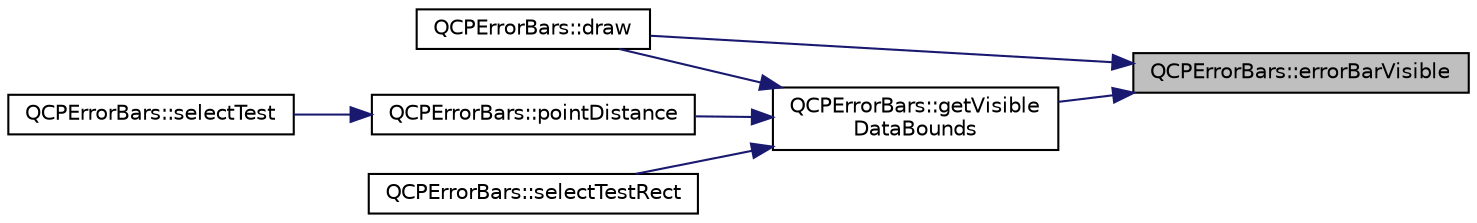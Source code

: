digraph "QCPErrorBars::errorBarVisible"
{
 // LATEX_PDF_SIZE
  edge [fontname="Helvetica",fontsize="10",labelfontname="Helvetica",labelfontsize="10"];
  node [fontname="Helvetica",fontsize="10",shape=record];
  rankdir="RL";
  Node1 [label="QCPErrorBars::errorBarVisible",height=0.2,width=0.4,color="black", fillcolor="grey75", style="filled", fontcolor="black",tooltip=" "];
  Node1 -> Node2 [dir="back",color="midnightblue",fontsize="10",style="solid",fontname="Helvetica"];
  Node2 [label="QCPErrorBars::draw",height=0.2,width=0.4,color="black", fillcolor="white", style="filled",URL="$classQCPErrorBars.html#a801e85931372abf2a1034bfb2eac5cd2",tooltip=" "];
  Node1 -> Node3 [dir="back",color="midnightblue",fontsize="10",style="solid",fontname="Helvetica"];
  Node3 [label="QCPErrorBars::getVisible\lDataBounds",height=0.2,width=0.4,color="black", fillcolor="white", style="filled",URL="$classQCPErrorBars.html#aac9ffa98815035d300b2e9a67495ba4c",tooltip=" "];
  Node3 -> Node2 [dir="back",color="midnightblue",fontsize="10",style="solid",fontname="Helvetica"];
  Node3 -> Node4 [dir="back",color="midnightblue",fontsize="10",style="solid",fontname="Helvetica"];
  Node4 [label="QCPErrorBars::pointDistance",height=0.2,width=0.4,color="black", fillcolor="white", style="filled",URL="$classQCPErrorBars.html#a8e904076bad643f43af28b95f21c1b88",tooltip=" "];
  Node4 -> Node5 [dir="back",color="midnightblue",fontsize="10",style="solid",fontname="Helvetica"];
  Node5 [label="QCPErrorBars::selectTest",height=0.2,width=0.4,color="black", fillcolor="white", style="filled",URL="$classQCPErrorBars.html#a35d48d6b283898e725cc9f3fb38c2769",tooltip=" "];
  Node3 -> Node6 [dir="back",color="midnightblue",fontsize="10",style="solid",fontname="Helvetica"];
  Node6 [label="QCPErrorBars::selectTestRect",height=0.2,width=0.4,color="black", fillcolor="white", style="filled",URL="$classQCPErrorBars.html#ad7c727736599dfb173f0952082e1a5b6",tooltip=" "];
}
